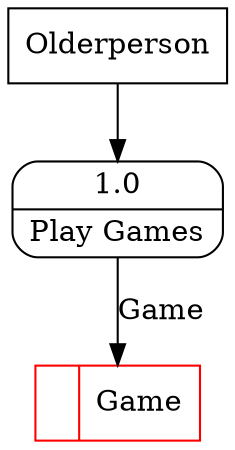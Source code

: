 digraph dfd2{ 
node[shape=record]
200 [label="<f0>  |<f1> Game " color=red];
201 [label="Olderperson" shape=box];
202 [label="{<f0> 1.0|<f1> Play Games }" shape=Mrecord];
201 -> 202
202 -> 200 [label="Game"]
}